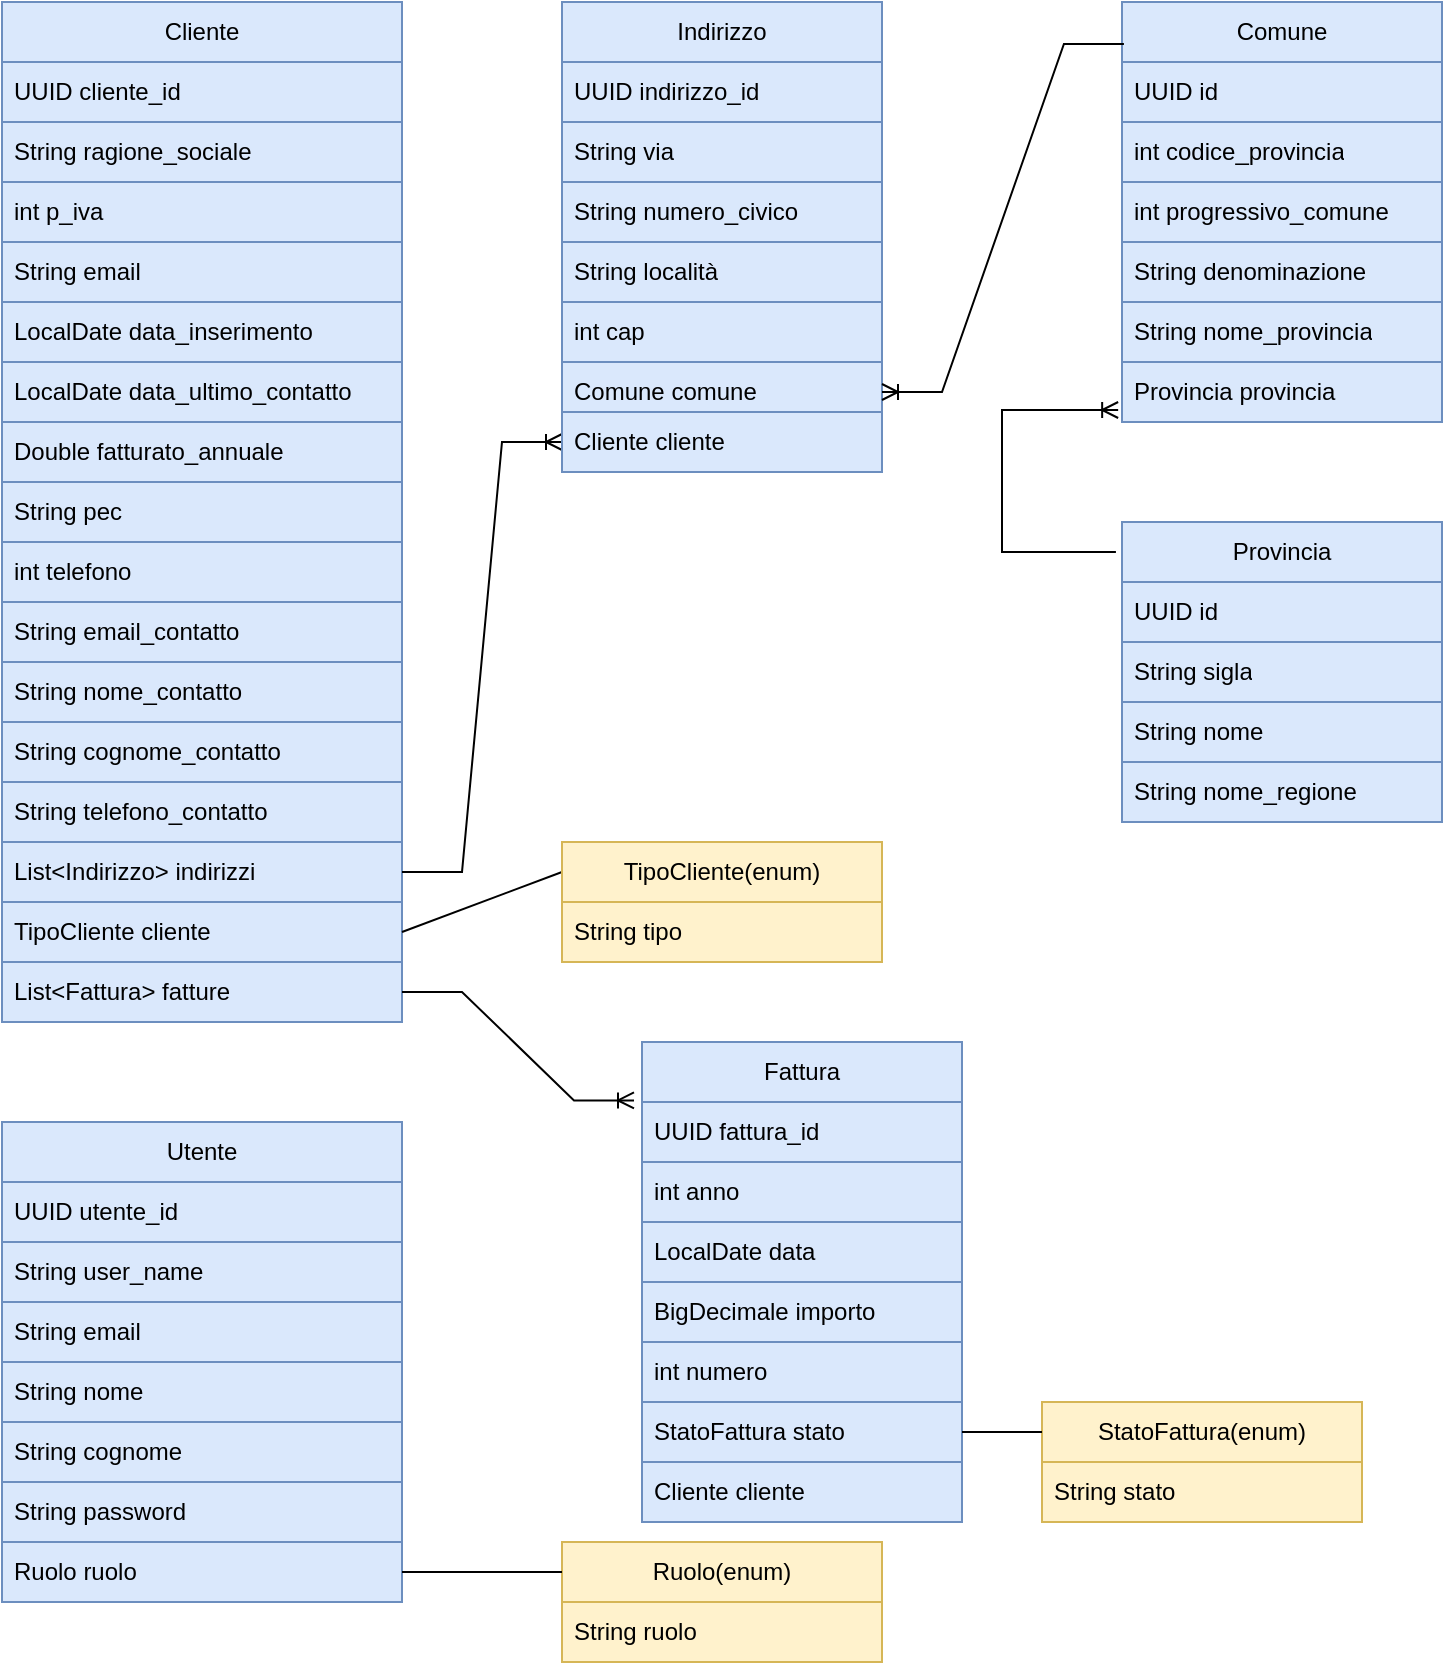 <mxfile version="21.6.9" type="device">
  <diagram name="Pagina-1" id="bxHRvf_dLeDUh2Q6QcLy">
    <mxGraphModel dx="1434" dy="782" grid="1" gridSize="10" guides="1" tooltips="1" connect="1" arrows="1" fold="1" page="1" pageScale="1" pageWidth="827" pageHeight="1169" math="0" shadow="0">
      <root>
        <mxCell id="0" />
        <mxCell id="1" parent="0" />
        <mxCell id="wWRsi4yznbhPNVeR3Uqv-1" value="Indirizzo" style="swimlane;fontStyle=0;childLayout=stackLayout;horizontal=1;startSize=30;horizontalStack=0;resizeParent=1;resizeParentMax=0;resizeLast=0;collapsible=1;marginBottom=0;whiteSpace=wrap;html=1;fillColor=#dae8fc;strokeColor=#6c8ebf;" parent="1" vertex="1">
          <mxGeometry x="360" y="80" width="160" height="210" as="geometry" />
        </mxCell>
        <mxCell id="EKoDpT3Vyj5r-LyCiV_X-18" value="UUID indirizzo_id" style="text;strokeColor=#6c8ebf;fillColor=#dae8fc;align=left;verticalAlign=middle;spacingLeft=4;spacingRight=4;overflow=hidden;points=[[0,0.5],[1,0.5]];portConstraint=eastwest;rotatable=0;whiteSpace=wrap;html=1;" parent="wWRsi4yznbhPNVeR3Uqv-1" vertex="1">
          <mxGeometry y="30" width="160" height="30" as="geometry" />
        </mxCell>
        <mxCell id="wWRsi4yznbhPNVeR3Uqv-2" value="String via" style="text;strokeColor=#6c8ebf;fillColor=#dae8fc;align=left;verticalAlign=middle;spacingLeft=4;spacingRight=4;overflow=hidden;points=[[0,0.5],[1,0.5]];portConstraint=eastwest;rotatable=0;whiteSpace=wrap;html=1;" parent="wWRsi4yznbhPNVeR3Uqv-1" vertex="1">
          <mxGeometry y="60" width="160" height="30" as="geometry" />
        </mxCell>
        <mxCell id="wWRsi4yznbhPNVeR3Uqv-3" value="String numero_civico" style="text;strokeColor=#6c8ebf;fillColor=#dae8fc;align=left;verticalAlign=middle;spacingLeft=4;spacingRight=4;overflow=hidden;points=[[0,0.5],[1,0.5]];portConstraint=eastwest;rotatable=0;whiteSpace=wrap;html=1;" parent="wWRsi4yznbhPNVeR3Uqv-1" vertex="1">
          <mxGeometry y="90" width="160" height="30" as="geometry" />
        </mxCell>
        <mxCell id="wWRsi4yznbhPNVeR3Uqv-4" value="String località" style="text;strokeColor=#6c8ebf;fillColor=#dae8fc;align=left;verticalAlign=middle;spacingLeft=4;spacingRight=4;overflow=hidden;points=[[0,0.5],[1,0.5]];portConstraint=eastwest;rotatable=0;whiteSpace=wrap;html=1;" parent="wWRsi4yznbhPNVeR3Uqv-1" vertex="1">
          <mxGeometry y="120" width="160" height="30" as="geometry" />
        </mxCell>
        <mxCell id="wWRsi4yznbhPNVeR3Uqv-21" value="int cap" style="text;strokeColor=#6c8ebf;fillColor=#dae8fc;align=left;verticalAlign=middle;spacingLeft=4;spacingRight=4;overflow=hidden;points=[[0,0.5],[1,0.5]];portConstraint=eastwest;rotatable=0;whiteSpace=wrap;html=1;" parent="wWRsi4yznbhPNVeR3Uqv-1" vertex="1">
          <mxGeometry y="150" width="160" height="30" as="geometry" />
        </mxCell>
        <mxCell id="wWRsi4yznbhPNVeR3Uqv-22" value="Comune comune" style="text;strokeColor=#6c8ebf;fillColor=#dae8fc;align=left;verticalAlign=middle;spacingLeft=4;spacingRight=4;overflow=hidden;points=[[0,0.5],[1,0.5]];portConstraint=eastwest;rotatable=0;whiteSpace=wrap;html=1;" parent="wWRsi4yznbhPNVeR3Uqv-1" vertex="1">
          <mxGeometry y="180" width="160" height="30" as="geometry" />
        </mxCell>
        <mxCell id="wWRsi4yznbhPNVeR3Uqv-5" value="Cliente" style="swimlane;fontStyle=0;childLayout=stackLayout;horizontal=1;startSize=30;horizontalStack=0;resizeParent=1;resizeParentMax=0;resizeLast=0;collapsible=1;marginBottom=0;whiteSpace=wrap;html=1;fillColor=#dae8fc;strokeColor=#6c8ebf;" parent="1" vertex="1">
          <mxGeometry x="80" y="80" width="200" height="510" as="geometry" />
        </mxCell>
        <mxCell id="wWRsi4yznbhPNVeR3Uqv-7" value="UUID cliente_id" style="text;strokeColor=#6c8ebf;fillColor=#dae8fc;align=left;verticalAlign=middle;spacingLeft=4;spacingRight=4;overflow=hidden;points=[[0,0.5],[1,0.5]];portConstraint=eastwest;rotatable=0;whiteSpace=wrap;html=1;" parent="wWRsi4yznbhPNVeR3Uqv-5" vertex="1">
          <mxGeometry y="30" width="200" height="30" as="geometry" />
        </mxCell>
        <mxCell id="wWRsi4yznbhPNVeR3Uqv-6" value="String ragione_sociale" style="text;strokeColor=#6c8ebf;fillColor=#dae8fc;align=left;verticalAlign=middle;spacingLeft=4;spacingRight=4;overflow=hidden;points=[[0,0.5],[1,0.5]];portConstraint=eastwest;rotatable=0;whiteSpace=wrap;html=1;" parent="wWRsi4yznbhPNVeR3Uqv-5" vertex="1">
          <mxGeometry y="60" width="200" height="30" as="geometry" />
        </mxCell>
        <mxCell id="EKoDpT3Vyj5r-LyCiV_X-17" value="int p_iva" style="text;strokeColor=#6c8ebf;fillColor=#dae8fc;align=left;verticalAlign=middle;spacingLeft=4;spacingRight=4;overflow=hidden;points=[[0,0.5],[1,0.5]];portConstraint=eastwest;rotatable=0;whiteSpace=wrap;html=1;" parent="wWRsi4yznbhPNVeR3Uqv-5" vertex="1">
          <mxGeometry y="90" width="200" height="30" as="geometry" />
        </mxCell>
        <mxCell id="wWRsi4yznbhPNVeR3Uqv-8" value="String email" style="text;strokeColor=#6c8ebf;fillColor=#dae8fc;align=left;verticalAlign=middle;spacingLeft=4;spacingRight=4;overflow=hidden;points=[[0,0.5],[1,0.5]];portConstraint=eastwest;rotatable=0;whiteSpace=wrap;html=1;" parent="wWRsi4yznbhPNVeR3Uqv-5" vertex="1">
          <mxGeometry y="120" width="200" height="30" as="geometry" />
        </mxCell>
        <mxCell id="wWRsi4yznbhPNVeR3Uqv-9" value="LocalDate data_inserimento" style="text;strokeColor=#6c8ebf;fillColor=#dae8fc;align=left;verticalAlign=middle;spacingLeft=4;spacingRight=4;overflow=hidden;points=[[0,0.5],[1,0.5]];portConstraint=eastwest;rotatable=0;whiteSpace=wrap;html=1;" parent="wWRsi4yznbhPNVeR3Uqv-5" vertex="1">
          <mxGeometry y="150" width="200" height="30" as="geometry" />
        </mxCell>
        <mxCell id="wWRsi4yznbhPNVeR3Uqv-10" value="LocalDate data_ultimo_contatto" style="text;strokeColor=#6c8ebf;fillColor=#dae8fc;align=left;verticalAlign=middle;spacingLeft=4;spacingRight=4;overflow=hidden;points=[[0,0.5],[1,0.5]];portConstraint=eastwest;rotatable=0;whiteSpace=wrap;html=1;" parent="wWRsi4yznbhPNVeR3Uqv-5" vertex="1">
          <mxGeometry y="180" width="200" height="30" as="geometry" />
        </mxCell>
        <mxCell id="wWRsi4yznbhPNVeR3Uqv-11" value="Double fatturato_annuale" style="text;strokeColor=#6c8ebf;fillColor=#dae8fc;align=left;verticalAlign=middle;spacingLeft=4;spacingRight=4;overflow=hidden;points=[[0,0.5],[1,0.5]];portConstraint=eastwest;rotatable=0;whiteSpace=wrap;html=1;" parent="wWRsi4yznbhPNVeR3Uqv-5" vertex="1">
          <mxGeometry y="210" width="200" height="30" as="geometry" />
        </mxCell>
        <mxCell id="wWRsi4yznbhPNVeR3Uqv-12" value="String pec" style="text;strokeColor=#6c8ebf;fillColor=#dae8fc;align=left;verticalAlign=middle;spacingLeft=4;spacingRight=4;overflow=hidden;points=[[0,0.5],[1,0.5]];portConstraint=eastwest;rotatable=0;whiteSpace=wrap;html=1;" parent="wWRsi4yznbhPNVeR3Uqv-5" vertex="1">
          <mxGeometry y="240" width="200" height="30" as="geometry" />
        </mxCell>
        <mxCell id="wWRsi4yznbhPNVeR3Uqv-13" value="int telefono" style="text;strokeColor=#6c8ebf;fillColor=#dae8fc;align=left;verticalAlign=middle;spacingLeft=4;spacingRight=4;overflow=hidden;points=[[0,0.5],[1,0.5]];portConstraint=eastwest;rotatable=0;whiteSpace=wrap;html=1;" parent="wWRsi4yznbhPNVeR3Uqv-5" vertex="1">
          <mxGeometry y="270" width="200" height="30" as="geometry" />
        </mxCell>
        <mxCell id="wWRsi4yznbhPNVeR3Uqv-14" value="String email_contatto" style="text;strokeColor=#6c8ebf;fillColor=#dae8fc;align=left;verticalAlign=middle;spacingLeft=4;spacingRight=4;overflow=hidden;points=[[0,0.5],[1,0.5]];portConstraint=eastwest;rotatable=0;whiteSpace=wrap;html=1;" parent="wWRsi4yznbhPNVeR3Uqv-5" vertex="1">
          <mxGeometry y="300" width="200" height="30" as="geometry" />
        </mxCell>
        <mxCell id="wWRsi4yznbhPNVeR3Uqv-15" value="String&amp;nbsp;nome_contatto" style="text;strokeColor=#6c8ebf;fillColor=#dae8fc;align=left;verticalAlign=middle;spacingLeft=4;spacingRight=4;overflow=hidden;points=[[0,0.5],[1,0.5]];portConstraint=eastwest;rotatable=0;whiteSpace=wrap;html=1;" parent="wWRsi4yznbhPNVeR3Uqv-5" vertex="1">
          <mxGeometry y="330" width="200" height="30" as="geometry" />
        </mxCell>
        <mxCell id="wWRsi4yznbhPNVeR3Uqv-16" value="String cognome_contatto" style="text;strokeColor=#6c8ebf;fillColor=#dae8fc;align=left;verticalAlign=middle;spacingLeft=4;spacingRight=4;overflow=hidden;points=[[0,0.5],[1,0.5]];portConstraint=eastwest;rotatable=0;whiteSpace=wrap;html=1;" parent="wWRsi4yznbhPNVeR3Uqv-5" vertex="1">
          <mxGeometry y="360" width="200" height="30" as="geometry" />
        </mxCell>
        <mxCell id="wWRsi4yznbhPNVeR3Uqv-17" value="String telefono_contatto" style="text;strokeColor=#6c8ebf;fillColor=#dae8fc;align=left;verticalAlign=middle;spacingLeft=4;spacingRight=4;overflow=hidden;points=[[0,0.5],[1,0.5]];portConstraint=eastwest;rotatable=0;whiteSpace=wrap;html=1;" parent="wWRsi4yznbhPNVeR3Uqv-5" vertex="1">
          <mxGeometry y="390" width="200" height="30" as="geometry" />
        </mxCell>
        <mxCell id="wWRsi4yznbhPNVeR3Uqv-18" value="List&amp;lt;Indirizzo&amp;gt; indirizzi" style="text;strokeColor=#6c8ebf;fillColor=#dae8fc;align=left;verticalAlign=middle;spacingLeft=4;spacingRight=4;overflow=hidden;points=[[0,0.5],[1,0.5]];portConstraint=eastwest;rotatable=0;whiteSpace=wrap;html=1;" parent="wWRsi4yznbhPNVeR3Uqv-5" vertex="1">
          <mxGeometry y="420" width="200" height="30" as="geometry" />
        </mxCell>
        <mxCell id="wWRsi4yznbhPNVeR3Uqv-19" value="TipoCliente cliente&amp;nbsp;" style="text;strokeColor=#6c8ebf;fillColor=#dae8fc;align=left;verticalAlign=middle;spacingLeft=4;spacingRight=4;overflow=hidden;points=[[0,0.5],[1,0.5]];portConstraint=eastwest;rotatable=0;whiteSpace=wrap;html=1;" parent="wWRsi4yznbhPNVeR3Uqv-5" vertex="1">
          <mxGeometry y="450" width="200" height="30" as="geometry" />
        </mxCell>
        <mxCell id="wWRsi4yznbhPNVeR3Uqv-20" value="List&amp;lt;Fattura&amp;gt; fatture" style="text;strokeColor=#6c8ebf;fillColor=#dae8fc;align=left;verticalAlign=middle;spacingLeft=4;spacingRight=4;overflow=hidden;points=[[0,0.5],[1,0.5]];portConstraint=eastwest;rotatable=0;whiteSpace=wrap;html=1;" parent="wWRsi4yznbhPNVeR3Uqv-5" vertex="1">
          <mxGeometry y="480" width="200" height="30" as="geometry" />
        </mxCell>
        <mxCell id="wWRsi4yznbhPNVeR3Uqv-23" value="Comune" style="swimlane;fontStyle=0;childLayout=stackLayout;horizontal=1;startSize=30;horizontalStack=0;resizeParent=1;resizeParentMax=0;resizeLast=0;collapsible=1;marginBottom=0;whiteSpace=wrap;html=1;fillColor=#dae8fc;strokeColor=#6c8ebf;" parent="1" vertex="1">
          <mxGeometry x="640" y="80" width="160" height="210" as="geometry" />
        </mxCell>
        <mxCell id="jG-AL1B22ysqRtu8acic-2" value="UUID id&lt;div style=&quot;background-color:#2f2f2f;padding:0px 0px 0px 2px;&quot;&gt;&lt;div style=&quot;color: rgb(170, 170, 170); font-family: &amp;quot;Courier New&amp;quot;; font-size: 10pt;&quot;&gt;&lt;p style=&quot;background-color:#373737;margin:0;&quot;&gt;&lt;span style=&quot;color:#d9e8f7;&quot;&gt;&lt;/span&gt;&lt;/p&gt;&lt;/div&gt;&lt;/div&gt;" style="text;strokeColor=#6c8ebf;fillColor=#dae8fc;align=left;verticalAlign=middle;spacingLeft=4;spacingRight=4;overflow=hidden;points=[[0,0.5],[1,0.5]];portConstraint=eastwest;rotatable=0;whiteSpace=wrap;html=1;" vertex="1" parent="wWRsi4yznbhPNVeR3Uqv-23">
          <mxGeometry y="30" width="160" height="30" as="geometry" />
        </mxCell>
        <mxCell id="wWRsi4yznbhPNVeR3Uqv-24" value="int&amp;nbsp;codice_provincia&lt;div style=&quot;background-color:#2f2f2f;padding:0px 0px 0px 2px;&quot;&gt;&lt;div style=&quot;color: rgb(170, 170, 170); font-family: &amp;quot;Courier New&amp;quot;; font-size: 10pt;&quot;&gt;&lt;p style=&quot;background-color:#373737;margin:0;&quot;&gt;&lt;span style=&quot;color:#d9e8f7;&quot;&gt;&lt;/span&gt;&lt;/p&gt;&lt;/div&gt;&lt;/div&gt;" style="text;strokeColor=#6c8ebf;fillColor=#dae8fc;align=left;verticalAlign=middle;spacingLeft=4;spacingRight=4;overflow=hidden;points=[[0,0.5],[1,0.5]];portConstraint=eastwest;rotatable=0;whiteSpace=wrap;html=1;" parent="wWRsi4yznbhPNVeR3Uqv-23" vertex="1">
          <mxGeometry y="60" width="160" height="30" as="geometry" />
        </mxCell>
        <mxCell id="wWRsi4yznbhPNVeR3Uqv-25" value="int&amp;nbsp;progressivo_comune&lt;div style=&quot;background-color:#2f2f2f;padding:0px 0px 0px 2px;&quot;&gt;&lt;div style=&quot;color: rgb(170, 170, 170); font-family: &amp;quot;Courier New&amp;quot;; font-size: 10pt;&quot;&gt;&lt;p style=&quot;background-color:#373737;margin:0;&quot;&gt;&lt;span style=&quot;color:#d9e8f7;&quot;&gt;&lt;/span&gt;&lt;/p&gt;&lt;/div&gt;&lt;/div&gt;" style="text;strokeColor=#6c8ebf;fillColor=#dae8fc;align=left;verticalAlign=middle;spacingLeft=4;spacingRight=4;overflow=hidden;points=[[0,0.5],[1,0.5]];portConstraint=eastwest;rotatable=0;whiteSpace=wrap;html=1;" parent="wWRsi4yznbhPNVeR3Uqv-23" vertex="1">
          <mxGeometry y="90" width="160" height="30" as="geometry" />
        </mxCell>
        <mxCell id="wWRsi4yznbhPNVeR3Uqv-26" value="String&amp;nbsp;denominazione&lt;div style=&quot;background-color:#2f2f2f;padding:0px 0px 0px 2px;&quot;&gt;&lt;div style=&quot;color: rgb(170, 170, 170); font-family: &amp;quot;Courier New&amp;quot;; font-size: 10pt;&quot;&gt;&lt;p style=&quot;background-color:#373737;margin:0;&quot;&gt;&lt;span style=&quot;color:#d9e8f7;&quot;&gt;&lt;/span&gt;&lt;/p&gt;&lt;/div&gt;&lt;/div&gt;" style="text;strokeColor=#6c8ebf;fillColor=#dae8fc;align=left;verticalAlign=middle;spacingLeft=4;spacingRight=4;overflow=hidden;points=[[0,0.5],[1,0.5]];portConstraint=eastwest;rotatable=0;whiteSpace=wrap;html=1;" parent="wWRsi4yznbhPNVeR3Uqv-23" vertex="1">
          <mxGeometry y="120" width="160" height="30" as="geometry" />
        </mxCell>
        <mxCell id="wWRsi4yznbhPNVeR3Uqv-27" value="String nome_provincia" style="text;strokeColor=#6c8ebf;fillColor=#dae8fc;align=left;verticalAlign=middle;spacingLeft=4;spacingRight=4;overflow=hidden;points=[[0,0.5],[1,0.5]];portConstraint=eastwest;rotatable=0;whiteSpace=wrap;html=1;" parent="wWRsi4yznbhPNVeR3Uqv-23" vertex="1">
          <mxGeometry y="150" width="160" height="30" as="geometry" />
        </mxCell>
        <mxCell id="jG-AL1B22ysqRtu8acic-4" value="Provincia provincia" style="text;strokeColor=#6c8ebf;fillColor=#dae8fc;align=left;verticalAlign=middle;spacingLeft=4;spacingRight=4;overflow=hidden;points=[[0,0.5],[1,0.5]];portConstraint=eastwest;rotatable=0;whiteSpace=wrap;html=1;" vertex="1" parent="wWRsi4yznbhPNVeR3Uqv-23">
          <mxGeometry y="180" width="160" height="30" as="geometry" />
        </mxCell>
        <mxCell id="wWRsi4yznbhPNVeR3Uqv-28" value="Fattura" style="swimlane;fontStyle=0;childLayout=stackLayout;horizontal=1;startSize=30;horizontalStack=0;resizeParent=1;resizeParentMax=0;resizeLast=0;collapsible=1;marginBottom=0;whiteSpace=wrap;html=1;fillColor=#dae8fc;strokeColor=#6c8ebf;" parent="1" vertex="1">
          <mxGeometry x="400" y="600" width="160" height="210" as="geometry" />
        </mxCell>
        <mxCell id="EKoDpT3Vyj5r-LyCiV_X-19" value="UUID fattura_id" style="text;strokeColor=#6c8ebf;fillColor=#dae8fc;align=left;verticalAlign=middle;spacingLeft=4;spacingRight=4;overflow=hidden;points=[[0,0.5],[1,0.5]];portConstraint=eastwest;rotatable=0;whiteSpace=wrap;html=1;" parent="wWRsi4yznbhPNVeR3Uqv-28" vertex="1">
          <mxGeometry y="30" width="160" height="30" as="geometry" />
        </mxCell>
        <mxCell id="wWRsi4yznbhPNVeR3Uqv-29" value="int anno" style="text;strokeColor=#6c8ebf;fillColor=#dae8fc;align=left;verticalAlign=middle;spacingLeft=4;spacingRight=4;overflow=hidden;points=[[0,0.5],[1,0.5]];portConstraint=eastwest;rotatable=0;whiteSpace=wrap;html=1;" parent="wWRsi4yznbhPNVeR3Uqv-28" vertex="1">
          <mxGeometry y="60" width="160" height="30" as="geometry" />
        </mxCell>
        <mxCell id="wWRsi4yznbhPNVeR3Uqv-30" value="LocalDate data" style="text;strokeColor=#6c8ebf;fillColor=#dae8fc;align=left;verticalAlign=middle;spacingLeft=4;spacingRight=4;overflow=hidden;points=[[0,0.5],[1,0.5]];portConstraint=eastwest;rotatable=0;whiteSpace=wrap;html=1;" parent="wWRsi4yznbhPNVeR3Uqv-28" vertex="1">
          <mxGeometry y="90" width="160" height="30" as="geometry" />
        </mxCell>
        <mxCell id="wWRsi4yznbhPNVeR3Uqv-31" value="BigDecimale importo" style="text;strokeColor=#6c8ebf;fillColor=#dae8fc;align=left;verticalAlign=middle;spacingLeft=4;spacingRight=4;overflow=hidden;points=[[0,0.5],[1,0.5]];portConstraint=eastwest;rotatable=0;whiteSpace=wrap;html=1;" parent="wWRsi4yznbhPNVeR3Uqv-28" vertex="1">
          <mxGeometry y="120" width="160" height="30" as="geometry" />
        </mxCell>
        <mxCell id="wWRsi4yznbhPNVeR3Uqv-32" value="int numero" style="text;strokeColor=#6c8ebf;fillColor=#dae8fc;align=left;verticalAlign=middle;spacingLeft=4;spacingRight=4;overflow=hidden;points=[[0,0.5],[1,0.5]];portConstraint=eastwest;rotatable=0;whiteSpace=wrap;html=1;" parent="wWRsi4yznbhPNVeR3Uqv-28" vertex="1">
          <mxGeometry y="150" width="160" height="30" as="geometry" />
        </mxCell>
        <mxCell id="wWRsi4yznbhPNVeR3Uqv-33" value="StatoFattura stato" style="text;strokeColor=#6c8ebf;fillColor=#dae8fc;align=left;verticalAlign=middle;spacingLeft=4;spacingRight=4;overflow=hidden;points=[[0,0.5],[1,0.5]];portConstraint=eastwest;rotatable=0;whiteSpace=wrap;html=1;" parent="wWRsi4yznbhPNVeR3Uqv-28" vertex="1">
          <mxGeometry y="180" width="160" height="30" as="geometry" />
        </mxCell>
        <mxCell id="wWRsi4yznbhPNVeR3Uqv-34" value="Utente" style="swimlane;fontStyle=0;childLayout=stackLayout;horizontal=1;startSize=30;horizontalStack=0;resizeParent=1;resizeParentMax=0;resizeLast=0;collapsible=1;marginBottom=0;whiteSpace=wrap;html=1;fillColor=#dae8fc;strokeColor=#6c8ebf;" parent="1" vertex="1">
          <mxGeometry x="80" y="640" width="200" height="240" as="geometry" />
        </mxCell>
        <mxCell id="EKoDpT3Vyj5r-LyCiV_X-21" value="UUID utente_id" style="text;strokeColor=#6c8ebf;fillColor=#dae8fc;align=left;verticalAlign=middle;spacingLeft=4;spacingRight=4;overflow=hidden;points=[[0,0.5],[1,0.5]];portConstraint=eastwest;rotatable=0;whiteSpace=wrap;html=1;" parent="wWRsi4yznbhPNVeR3Uqv-34" vertex="1">
          <mxGeometry y="30" width="200" height="30" as="geometry" />
        </mxCell>
        <mxCell id="wWRsi4yznbhPNVeR3Uqv-35" value="String user_name" style="text;strokeColor=#6c8ebf;fillColor=#dae8fc;align=left;verticalAlign=middle;spacingLeft=4;spacingRight=4;overflow=hidden;points=[[0,0.5],[1,0.5]];portConstraint=eastwest;rotatable=0;whiteSpace=wrap;html=1;" parent="wWRsi4yznbhPNVeR3Uqv-34" vertex="1">
          <mxGeometry y="60" width="200" height="30" as="geometry" />
        </mxCell>
        <mxCell id="wWRsi4yznbhPNVeR3Uqv-36" value="String email" style="text;strokeColor=#6c8ebf;fillColor=#dae8fc;align=left;verticalAlign=middle;spacingLeft=4;spacingRight=4;overflow=hidden;points=[[0,0.5],[1,0.5]];portConstraint=eastwest;rotatable=0;whiteSpace=wrap;html=1;" parent="wWRsi4yznbhPNVeR3Uqv-34" vertex="1">
          <mxGeometry y="90" width="200" height="30" as="geometry" />
        </mxCell>
        <mxCell id="wWRsi4yznbhPNVeR3Uqv-37" value="String nome" style="text;strokeColor=#6c8ebf;fillColor=#dae8fc;align=left;verticalAlign=middle;spacingLeft=4;spacingRight=4;overflow=hidden;points=[[0,0.5],[1,0.5]];portConstraint=eastwest;rotatable=0;whiteSpace=wrap;html=1;" parent="wWRsi4yznbhPNVeR3Uqv-34" vertex="1">
          <mxGeometry y="120" width="200" height="30" as="geometry" />
        </mxCell>
        <mxCell id="wWRsi4yznbhPNVeR3Uqv-38" value="String cognome" style="text;strokeColor=#6c8ebf;fillColor=#dae8fc;align=left;verticalAlign=middle;spacingLeft=4;spacingRight=4;overflow=hidden;points=[[0,0.5],[1,0.5]];portConstraint=eastwest;rotatable=0;whiteSpace=wrap;html=1;" parent="wWRsi4yznbhPNVeR3Uqv-34" vertex="1">
          <mxGeometry y="150" width="200" height="30" as="geometry" />
        </mxCell>
        <mxCell id="wWRsi4yznbhPNVeR3Uqv-39" value="String password" style="text;strokeColor=#6c8ebf;fillColor=#dae8fc;align=left;verticalAlign=middle;spacingLeft=4;spacingRight=4;overflow=hidden;points=[[0,0.5],[1,0.5]];portConstraint=eastwest;rotatable=0;whiteSpace=wrap;html=1;" parent="wWRsi4yznbhPNVeR3Uqv-34" vertex="1">
          <mxGeometry y="180" width="200" height="30" as="geometry" />
        </mxCell>
        <mxCell id="wWRsi4yznbhPNVeR3Uqv-61" value="Ruolo ruolo&amp;nbsp;" style="text;strokeColor=#6c8ebf;fillColor=#dae8fc;align=left;verticalAlign=middle;spacingLeft=4;spacingRight=4;overflow=hidden;points=[[0,0.5],[1,0.5]];portConstraint=eastwest;rotatable=0;whiteSpace=wrap;html=1;" parent="wWRsi4yznbhPNVeR3Uqv-34" vertex="1">
          <mxGeometry y="210" width="200" height="30" as="geometry" />
        </mxCell>
        <mxCell id="wWRsi4yznbhPNVeR3Uqv-44" value="StatoFattura(enum)" style="swimlane;fontStyle=0;childLayout=stackLayout;horizontal=1;startSize=30;horizontalStack=0;resizeParent=1;resizeParentMax=0;resizeLast=0;collapsible=1;marginBottom=0;whiteSpace=wrap;html=1;fillColor=#fff2cc;strokeColor=#d6b656;" parent="1" vertex="1">
          <mxGeometry x="600" y="780" width="160" height="60" as="geometry" />
        </mxCell>
        <mxCell id="wWRsi4yznbhPNVeR3Uqv-45" value="String stato" style="text;strokeColor=#d6b656;fillColor=#fff2cc;align=left;verticalAlign=middle;spacingLeft=4;spacingRight=4;overflow=hidden;points=[[0,0.5],[1,0.5]];portConstraint=eastwest;rotatable=0;whiteSpace=wrap;html=1;" parent="wWRsi4yznbhPNVeR3Uqv-44" vertex="1">
          <mxGeometry y="30" width="160" height="30" as="geometry" />
        </mxCell>
        <mxCell id="wWRsi4yznbhPNVeR3Uqv-50" value="Ruolo(enum)" style="swimlane;fontStyle=0;childLayout=stackLayout;horizontal=1;startSize=30;horizontalStack=0;resizeParent=1;resizeParentMax=0;resizeLast=0;collapsible=1;marginBottom=0;whiteSpace=wrap;html=1;fillColor=#fff2cc;strokeColor=#d6b656;" parent="1" vertex="1">
          <mxGeometry x="360" y="850" width="160" height="60" as="geometry" />
        </mxCell>
        <mxCell id="wWRsi4yznbhPNVeR3Uqv-51" value="String ruolo" style="text;strokeColor=#d6b656;fillColor=#fff2cc;align=left;verticalAlign=middle;spacingLeft=4;spacingRight=4;overflow=hidden;points=[[0,0.5],[1,0.5]];portConstraint=eastwest;rotatable=0;whiteSpace=wrap;html=1;" parent="wWRsi4yznbhPNVeR3Uqv-50" vertex="1">
          <mxGeometry y="30" width="160" height="30" as="geometry" />
        </mxCell>
        <mxCell id="wWRsi4yznbhPNVeR3Uqv-52" value="" style="edgeStyle=entityRelationEdgeStyle;fontSize=12;html=1;endArrow=ERoneToMany;rounded=0;exitX=1;exitY=0.5;exitDx=0;exitDy=0;entryX=0;entryY=0.5;entryDx=0;entryDy=0;" parent="1" source="wWRsi4yznbhPNVeR3Uqv-18" target="fJUYLs438Nhcj0-c0wqd-1" edge="1">
          <mxGeometry width="100" height="100" relative="1" as="geometry">
            <mxPoint x="285.92" y="515" as="sourcePoint" />
            <mxPoint x="360.0" y="300.99" as="targetPoint" />
          </mxGeometry>
        </mxCell>
        <mxCell id="wWRsi4yznbhPNVeR3Uqv-55" value="" style="edgeStyle=entityRelationEdgeStyle;fontSize=12;html=1;endArrow=ERoneToMany;rounded=0;exitX=1;exitY=0.5;exitDx=0;exitDy=0;entryX=-0.025;entryY=0.139;entryDx=0;entryDy=0;entryPerimeter=0;" parent="1" source="wWRsi4yznbhPNVeR3Uqv-20" target="wWRsi4yznbhPNVeR3Uqv-28" edge="1">
          <mxGeometry width="100" height="100" relative="1" as="geometry">
            <mxPoint x="360" y="620" as="sourcePoint" />
            <mxPoint x="460" y="520" as="targetPoint" />
          </mxGeometry>
        </mxCell>
        <mxCell id="wWRsi4yznbhPNVeR3Uqv-62" value="" style="endArrow=none;html=1;rounded=0;exitX=1;exitY=0.5;exitDx=0;exitDy=0;entryX=0;entryY=0.25;entryDx=0;entryDy=0;" parent="1" source="wWRsi4yznbhPNVeR3Uqv-61" target="wWRsi4yznbhPNVeR3Uqv-50" edge="1">
          <mxGeometry width="50" height="50" relative="1" as="geometry">
            <mxPoint x="390" y="760" as="sourcePoint" />
            <mxPoint x="440" y="710" as="targetPoint" />
          </mxGeometry>
        </mxCell>
        <mxCell id="wWRsi4yznbhPNVeR3Uqv-63" value="" style="endArrow=none;html=1;rounded=0;entryX=1;entryY=0.5;entryDx=0;entryDy=0;exitX=0;exitY=0.25;exitDx=0;exitDy=0;" parent="1" source="wWRsi4yznbhPNVeR3Uqv-44" target="wWRsi4yznbhPNVeR3Uqv-33" edge="1">
          <mxGeometry width="50" height="50" relative="1" as="geometry">
            <mxPoint x="380" y="500" as="sourcePoint" />
            <mxPoint x="430" y="450" as="targetPoint" />
          </mxGeometry>
        </mxCell>
        <mxCell id="wWRsi4yznbhPNVeR3Uqv-68" value="" style="endArrow=none;html=1;rounded=0;exitX=1;exitY=0.5;exitDx=0;exitDy=0;entryX=0;entryY=0.25;entryDx=0;entryDy=0;" parent="1" source="wWRsi4yznbhPNVeR3Uqv-19" target="wWRsi4yznbhPNVeR3Uqv-40" edge="1">
          <mxGeometry width="50" height="50" relative="1" as="geometry">
            <mxPoint x="390" y="550" as="sourcePoint" />
            <mxPoint x="440" y="500" as="targetPoint" />
          </mxGeometry>
        </mxCell>
        <mxCell id="EKoDpT3Vyj5r-LyCiV_X-5" value="Provincia" style="swimlane;fontStyle=0;childLayout=stackLayout;horizontal=1;startSize=30;horizontalStack=0;resizeParent=1;resizeParentMax=0;resizeLast=0;collapsible=1;marginBottom=0;whiteSpace=wrap;html=1;fillColor=#dae8fc;strokeColor=#6c8ebf;" parent="1" vertex="1">
          <mxGeometry x="640" y="340" width="160" height="150" as="geometry" />
        </mxCell>
        <mxCell id="jG-AL1B22ysqRtu8acic-3" value="UUID id" style="text;strokeColor=#6c8ebf;fillColor=#dae8fc;align=left;verticalAlign=middle;spacingLeft=4;spacingRight=4;overflow=hidden;points=[[0,0.5],[1,0.5]];portConstraint=eastwest;rotatable=0;whiteSpace=wrap;html=1;" vertex="1" parent="EKoDpT3Vyj5r-LyCiV_X-5">
          <mxGeometry y="30" width="160" height="30" as="geometry" />
        </mxCell>
        <mxCell id="EKoDpT3Vyj5r-LyCiV_X-6" value="String sigla" style="text;strokeColor=#6c8ebf;fillColor=#dae8fc;align=left;verticalAlign=middle;spacingLeft=4;spacingRight=4;overflow=hidden;points=[[0,0.5],[1,0.5]];portConstraint=eastwest;rotatable=0;whiteSpace=wrap;html=1;" parent="EKoDpT3Vyj5r-LyCiV_X-5" vertex="1">
          <mxGeometry y="60" width="160" height="30" as="geometry" />
        </mxCell>
        <mxCell id="EKoDpT3Vyj5r-LyCiV_X-15" value="String nome" style="text;strokeColor=#6c8ebf;fillColor=#dae8fc;align=left;verticalAlign=middle;spacingLeft=4;spacingRight=4;overflow=hidden;points=[[0,0.5],[1,0.5]];portConstraint=eastwest;rotatable=0;whiteSpace=wrap;html=1;" parent="EKoDpT3Vyj5r-LyCiV_X-5" vertex="1">
          <mxGeometry y="90" width="160" height="30" as="geometry" />
        </mxCell>
        <mxCell id="EKoDpT3Vyj5r-LyCiV_X-8" value="String nome_regione" style="text;strokeColor=#6c8ebf;fillColor=#dae8fc;align=left;verticalAlign=middle;spacingLeft=4;spacingRight=4;overflow=hidden;points=[[0,0.5],[1,0.5]];portConstraint=eastwest;rotatable=0;whiteSpace=wrap;html=1;" parent="EKoDpT3Vyj5r-LyCiV_X-5" vertex="1">
          <mxGeometry y="120" width="160" height="30" as="geometry" />
        </mxCell>
        <mxCell id="EKoDpT3Vyj5r-LyCiV_X-13" value="" style="fontSize=12;html=1;endArrow=ERoneToMany;rounded=0;edgeStyle=elbowEdgeStyle;elbow=horizontal;exitX=-0.019;exitY=0.1;exitDx=0;exitDy=0;entryX=-0.012;entryY=0.8;entryDx=0;entryDy=0;entryPerimeter=0;exitPerimeter=0;" parent="1" target="jG-AL1B22ysqRtu8acic-4" edge="1" source="EKoDpT3Vyj5r-LyCiV_X-5">
          <mxGeometry width="100" height="100" relative="1" as="geometry">
            <mxPoint x="640" y="345" as="sourcePoint" />
            <mxPoint x="640" y="270" as="targetPoint" />
            <Array as="points">
              <mxPoint x="580" y="315" />
            </Array>
          </mxGeometry>
        </mxCell>
        <mxCell id="fJUYLs438Nhcj0-c0wqd-1" value="Cliente cliente" style="text;strokeColor=#6c8ebf;fillColor=#dae8fc;align=left;verticalAlign=middle;spacingLeft=4;spacingRight=4;overflow=hidden;points=[[0,0.5],[1,0.5]];portConstraint=eastwest;rotatable=0;whiteSpace=wrap;html=1;" parent="1" vertex="1">
          <mxGeometry x="360" y="285" width="160" height="30" as="geometry" />
        </mxCell>
        <mxCell id="fJUYLs438Nhcj0-c0wqd-2" value="Cliente cliente" style="text;strokeColor=#6c8ebf;fillColor=#dae8fc;align=left;verticalAlign=middle;spacingLeft=4;spacingRight=4;overflow=hidden;points=[[0,0.5],[1,0.5]];portConstraint=eastwest;rotatable=0;whiteSpace=wrap;html=1;" parent="1" vertex="1">
          <mxGeometry x="400" y="810" width="160" height="30" as="geometry" />
        </mxCell>
        <mxCell id="jG-AL1B22ysqRtu8acic-1" value="" style="edgeStyle=entityRelationEdgeStyle;fontSize=12;html=1;endArrow=ERoneToMany;rounded=0;entryX=1;entryY=0.5;entryDx=0;entryDy=0;exitX=0.006;exitY=0.1;exitDx=0;exitDy=0;exitPerimeter=0;" edge="1" parent="1" source="wWRsi4yznbhPNVeR3Uqv-23" target="wWRsi4yznbhPNVeR3Uqv-22">
          <mxGeometry width="100" height="100" relative="1" as="geometry">
            <mxPoint x="830" y="397.95" as="sourcePoint" />
            <mxPoint x="945.04" y="230.0" as="targetPoint" />
          </mxGeometry>
        </mxCell>
        <mxCell id="wWRsi4yznbhPNVeR3Uqv-40" value="TipoCliente(enum)" style="swimlane;fontStyle=0;childLayout=stackLayout;horizontal=1;startSize=30;horizontalStack=0;resizeParent=1;resizeParentMax=0;resizeLast=0;collapsible=1;marginBottom=0;whiteSpace=wrap;html=1;fillColor=#fff2cc;strokeColor=#d6b656;" parent="1" vertex="1">
          <mxGeometry x="360" y="500" width="160" height="60" as="geometry" />
        </mxCell>
        <mxCell id="wWRsi4yznbhPNVeR3Uqv-41" value="String tipo" style="text;strokeColor=#d6b656;fillColor=#fff2cc;align=left;verticalAlign=middle;spacingLeft=4;spacingRight=4;overflow=hidden;points=[[0,0.5],[1,0.5]];portConstraint=eastwest;rotatable=0;whiteSpace=wrap;html=1;" parent="wWRsi4yznbhPNVeR3Uqv-40" vertex="1">
          <mxGeometry y="30" width="160" height="30" as="geometry" />
        </mxCell>
      </root>
    </mxGraphModel>
  </diagram>
</mxfile>
